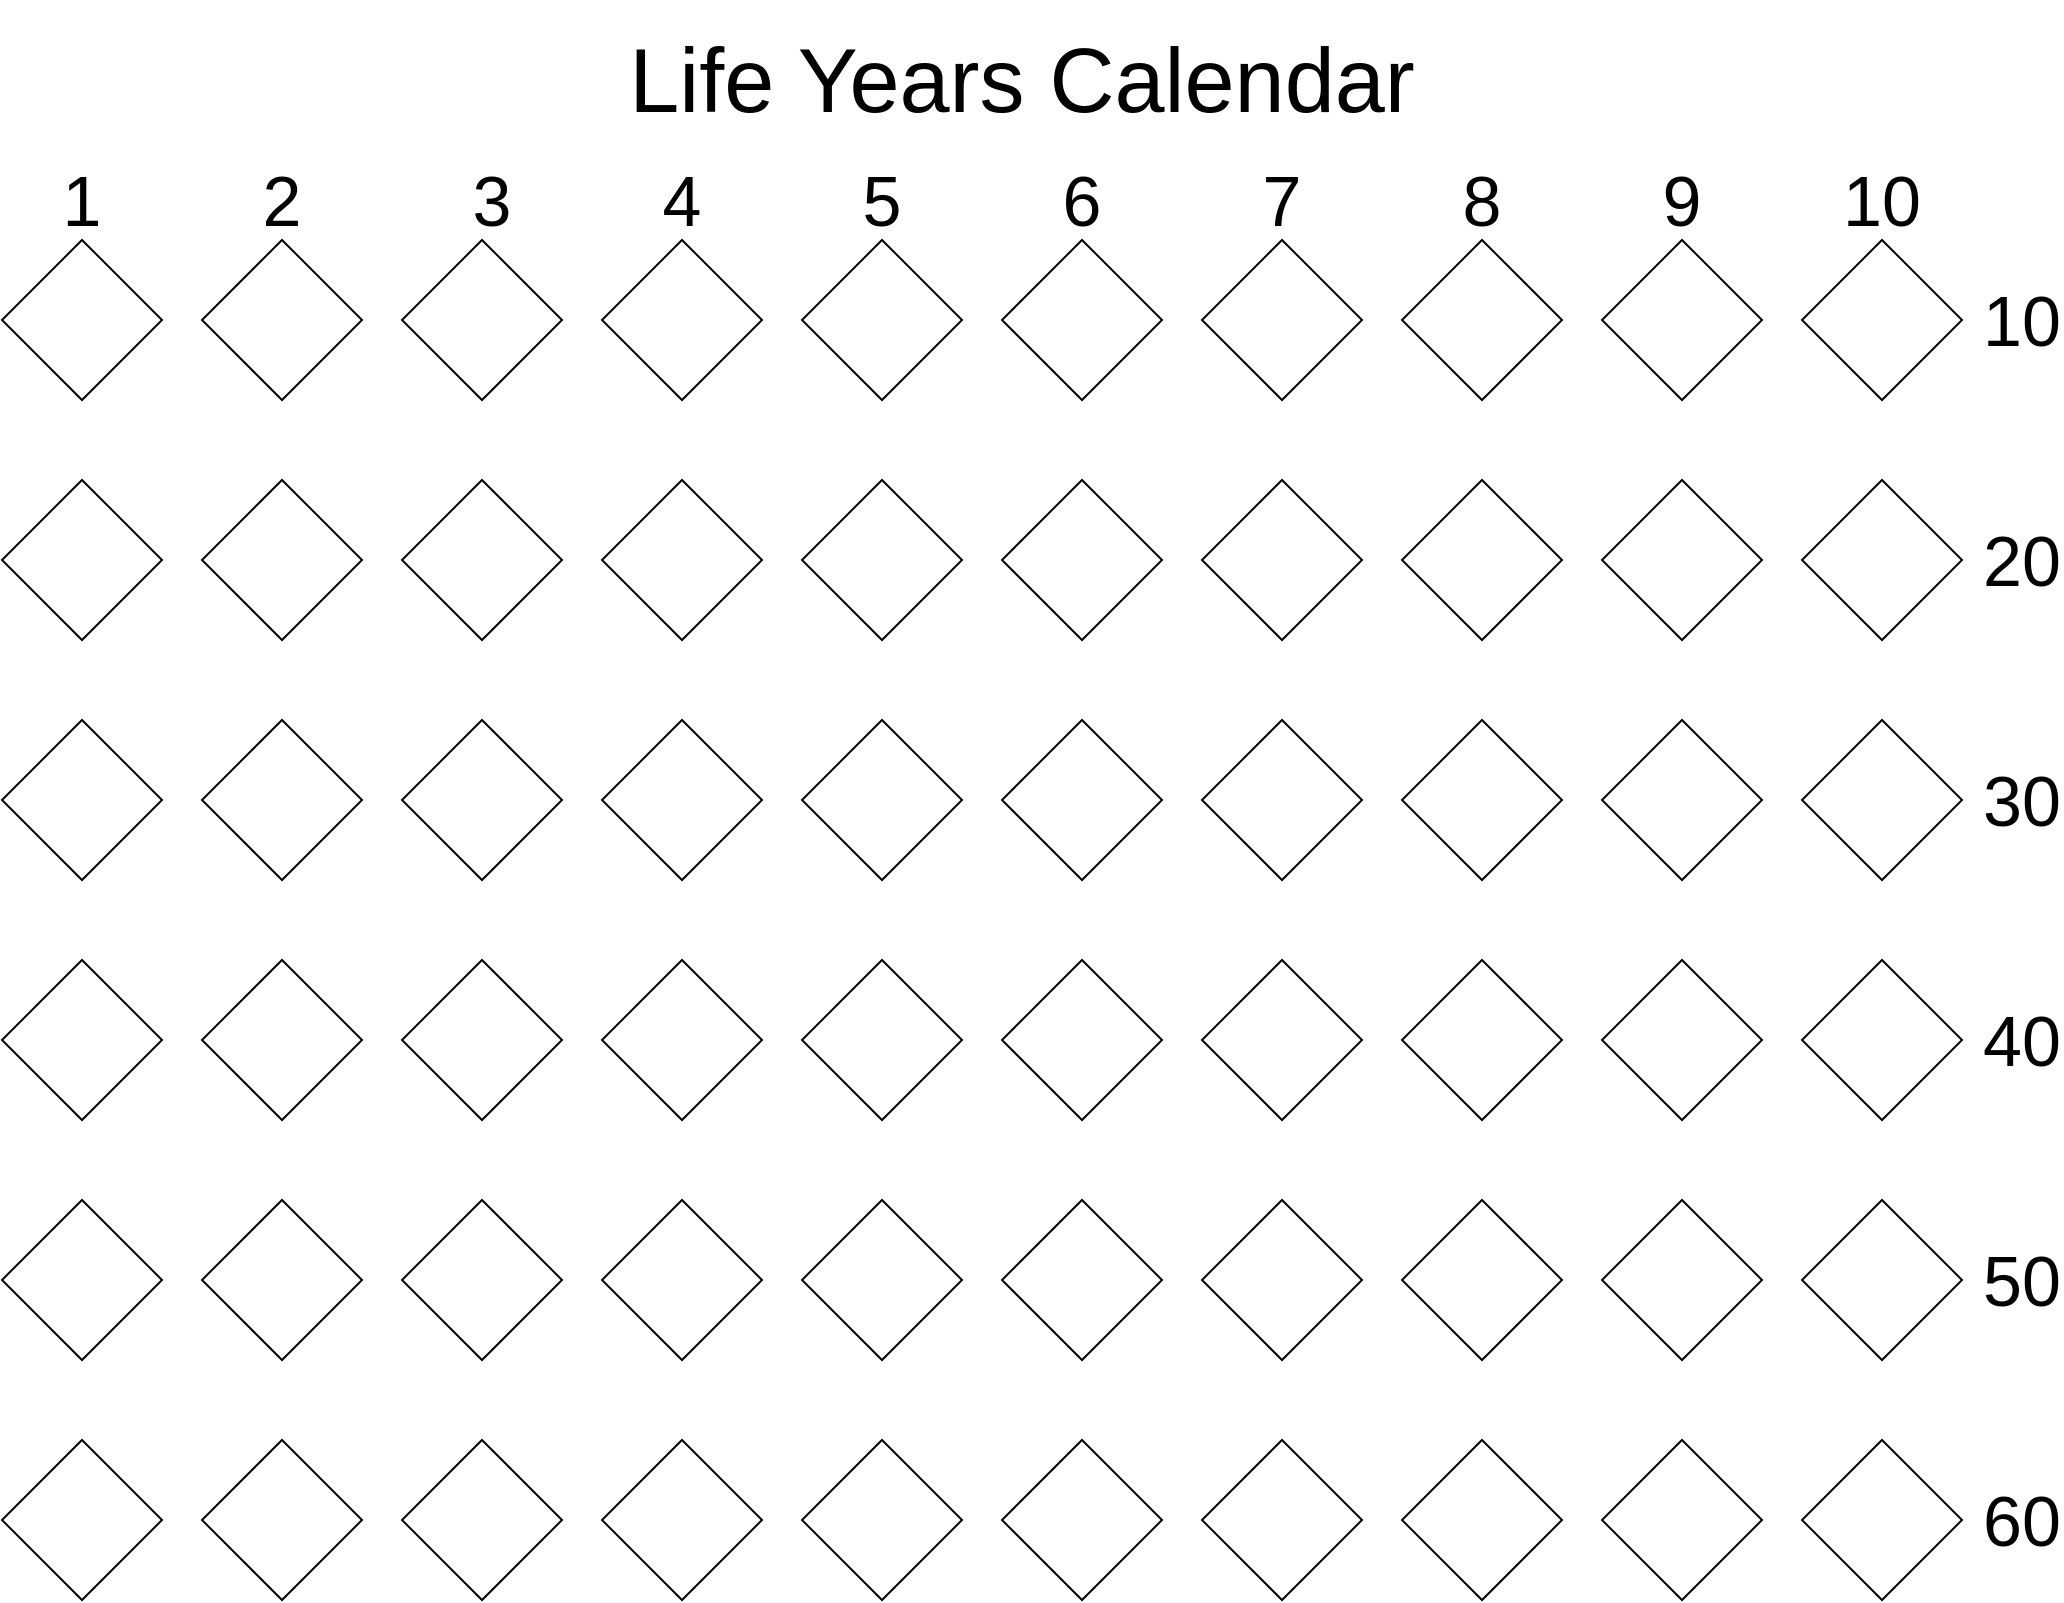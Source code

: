 <mxfile version="11.1.4" type="device"><diagram id="bJi0Ylvhs4_I1Xpw7BdQ" name="Page-1"><mxGraphModel dx="1673" dy="919" grid="1" gridSize="10" guides="1" tooltips="1" connect="1" arrows="1" fold="1" page="1" pageScale="1" pageWidth="1100" pageHeight="850" math="0" shadow="0"><root><mxCell id="0"/><mxCell id="1" parent="0"/><mxCell id="KGDgl3PL5Y7H1MDjwEOx-70" value="&lt;div style=&quot;font-size: 35px&quot; align=&quot;center&quot;&gt;&lt;font style=&quot;font-size: 35px&quot;&gt;1&lt;/font&gt;&lt;/div&gt;" style="text;html=1;strokeColor=none;fillColor=none;align=center;verticalAlign=middle;whiteSpace=wrap;rounded=0;" vertex="1" parent="1"><mxGeometry x="60" y="80" width="40" height="40" as="geometry"/></mxCell><mxCell id="KGDgl3PL5Y7H1MDjwEOx-71" value="&lt;div style=&quot;font-size: 35px&quot;&gt;&lt;font style=&quot;font-size: 35px&quot;&gt;8&lt;/font&gt;&lt;/div&gt;" style="text;html=1;strokeColor=none;fillColor=none;align=center;verticalAlign=middle;whiteSpace=wrap;rounded=0;" vertex="1" parent="1"><mxGeometry x="760" y="80.059" width="40" height="40" as="geometry"/></mxCell><mxCell id="KGDgl3PL5Y7H1MDjwEOx-72" value="&lt;div style=&quot;font-size: 35px&quot;&gt;&lt;font style=&quot;font-size: 35px&quot;&gt;9&lt;/font&gt;&lt;/div&gt;" style="text;html=1;strokeColor=none;fillColor=none;align=center;verticalAlign=middle;whiteSpace=wrap;rounded=0;" vertex="1" parent="1"><mxGeometry x="860" y="80.059" width="40" height="40" as="geometry"/></mxCell><mxCell id="KGDgl3PL5Y7H1MDjwEOx-73" value="&lt;div style=&quot;font-size: 35px&quot;&gt;&lt;font style=&quot;font-size: 35px&quot;&gt;10&lt;/font&gt;&lt;/div&gt;" style="text;html=1;strokeColor=none;fillColor=none;align=center;verticalAlign=middle;whiteSpace=wrap;rounded=0;" vertex="1" parent="1"><mxGeometry x="960" y="80.059" width="40" height="40" as="geometry"/></mxCell><mxCell id="KGDgl3PL5Y7H1MDjwEOx-74" value="&lt;div style=&quot;font-size: 35px&quot;&gt;&lt;font style=&quot;font-size: 35px&quot;&gt;4&lt;/font&gt;&lt;/div&gt;" style="text;html=1;strokeColor=none;fillColor=none;align=center;verticalAlign=middle;whiteSpace=wrap;rounded=0;" vertex="1" parent="1"><mxGeometry x="360" y="80.059" width="40" height="40" as="geometry"/></mxCell><mxCell id="KGDgl3PL5Y7H1MDjwEOx-75" value="&lt;div style=&quot;font-size: 35px&quot;&gt;&lt;font style=&quot;font-size: 35px&quot;&gt;5&lt;/font&gt;&lt;/div&gt;" style="text;html=1;strokeColor=none;fillColor=none;align=center;verticalAlign=middle;whiteSpace=wrap;rounded=0;" vertex="1" parent="1"><mxGeometry x="460" y="80.059" width="40" height="40" as="geometry"/></mxCell><mxCell id="KGDgl3PL5Y7H1MDjwEOx-76" value="&lt;div style=&quot;font-size: 35px&quot;&gt;&lt;font style=&quot;font-size: 35px&quot;&gt;6&lt;/font&gt;&lt;/div&gt;" style="text;html=1;strokeColor=none;fillColor=none;align=center;verticalAlign=middle;whiteSpace=wrap;rounded=0;" vertex="1" parent="1"><mxGeometry x="560" y="80.059" width="40" height="40" as="geometry"/></mxCell><mxCell id="KGDgl3PL5Y7H1MDjwEOx-77" value="&lt;div style=&quot;font-size: 35px&quot;&gt;&lt;font style=&quot;font-size: 35px&quot;&gt;7&lt;/font&gt;&lt;/div&gt;" style="text;html=1;strokeColor=none;fillColor=none;align=center;verticalAlign=middle;whiteSpace=wrap;rounded=0;" vertex="1" parent="1"><mxGeometry x="660" y="80.059" width="40" height="40" as="geometry"/></mxCell><mxCell id="KGDgl3PL5Y7H1MDjwEOx-78" value="&lt;div style=&quot;font-size: 35px&quot;&gt;&lt;font style=&quot;font-size: 35px&quot;&gt;2&lt;/font&gt;&lt;/div&gt;" style="text;html=1;strokeColor=none;fillColor=none;align=center;verticalAlign=middle;whiteSpace=wrap;rounded=0;" vertex="1" parent="1"><mxGeometry x="160" y="80.059" width="40" height="40" as="geometry"/></mxCell><mxCell id="KGDgl3PL5Y7H1MDjwEOx-79" value="&lt;div style=&quot;font-size: 35px&quot;&gt;&lt;font style=&quot;font-size: 35px&quot;&gt;3&lt;/font&gt;&lt;/div&gt;" style="text;html=1;strokeColor=none;fillColor=none;align=center;verticalAlign=middle;whiteSpace=wrap;rounded=0;" vertex="1" parent="1"><mxGeometry x="265" y="80.059" width="40" height="40" as="geometry"/></mxCell><mxCell id="KGDgl3PL5Y7H1MDjwEOx-82" value="&lt;div style=&quot;font-size: 35px&quot;&gt;&lt;font style=&quot;font-size: 35px&quot;&gt;10&lt;/font&gt;&lt;/div&gt;" style="text;html=1;strokeColor=none;fillColor=none;align=center;verticalAlign=middle;whiteSpace=wrap;rounded=0;" vertex="1" parent="1"><mxGeometry x="1030" y="140.059" width="40" height="40" as="geometry"/></mxCell><mxCell id="KGDgl3PL5Y7H1MDjwEOx-83" value="&lt;div style=&quot;font-size: 35px&quot;&gt;&lt;font style=&quot;font-size: 35px&quot;&gt;20&lt;/font&gt;&lt;/div&gt;" style="text;html=1;strokeColor=none;fillColor=none;align=center;verticalAlign=middle;whiteSpace=wrap;rounded=0;" vertex="1" parent="1"><mxGeometry x="1030" y="260.059" width="40" height="40" as="geometry"/></mxCell><mxCell id="KGDgl3PL5Y7H1MDjwEOx-84" value="&lt;div style=&quot;font-size: 35px&quot;&gt;&lt;font style=&quot;font-size: 35px&quot;&gt;30&lt;/font&gt;&lt;/div&gt;" style="text;html=1;strokeColor=none;fillColor=none;align=center;verticalAlign=middle;whiteSpace=wrap;rounded=0;" vertex="1" parent="1"><mxGeometry x="1030" y="380.059" width="40" height="40" as="geometry"/></mxCell><mxCell id="KGDgl3PL5Y7H1MDjwEOx-85" value="&lt;div style=&quot;font-size: 35px&quot;&gt;&lt;font style=&quot;font-size: 35px&quot;&gt;40&lt;/font&gt;&lt;/div&gt;" style="text;html=1;strokeColor=none;fillColor=none;align=center;verticalAlign=middle;whiteSpace=wrap;rounded=0;" vertex="1" parent="1"><mxGeometry x="1030" y="500.059" width="40" height="40" as="geometry"/></mxCell><mxCell id="KGDgl3PL5Y7H1MDjwEOx-86" value="&lt;div style=&quot;font-size: 35px&quot;&gt;&lt;font style=&quot;font-size: 35px&quot;&gt;50&lt;/font&gt;&lt;/div&gt;" style="text;html=1;strokeColor=none;fillColor=none;align=center;verticalAlign=middle;whiteSpace=wrap;rounded=0;" vertex="1" parent="1"><mxGeometry x="1030" y="620.059" width="40" height="40" as="geometry"/></mxCell><mxCell id="KGDgl3PL5Y7H1MDjwEOx-87" value="&lt;div style=&quot;font-size: 35px&quot;&gt;&lt;font style=&quot;font-size: 35px&quot;&gt;60&lt;/font&gt;&lt;/div&gt;" style="text;html=1;strokeColor=none;fillColor=none;align=center;verticalAlign=middle;whiteSpace=wrap;rounded=0;" vertex="1" parent="1"><mxGeometry x="1030" y="740.059" width="40" height="40" as="geometry"/></mxCell><mxCell id="KGDgl3PL5Y7H1MDjwEOx-89" value="&lt;font style=&quot;font-size: 45px&quot;&gt;Life Years Calendar&lt;/font&gt;" style="text;html=1;strokeColor=none;fillColor=none;align=center;verticalAlign=middle;whiteSpace=wrap;rounded=0;" vertex="1" parent="1"><mxGeometry x="350" width="400" height="80" as="geometry"/></mxCell><mxCell id="KGDgl3PL5Y7H1MDjwEOx-91" value="" style="rhombus;whiteSpace=wrap;html=1;" vertex="1" parent="1"><mxGeometry x="40" y="120" width="80" height="80" as="geometry"/></mxCell><mxCell id="KGDgl3PL5Y7H1MDjwEOx-92" value="" style="rhombus;whiteSpace=wrap;html=1;" vertex="1" parent="1"><mxGeometry x="140" y="120" width="80" height="80" as="geometry"/></mxCell><mxCell id="KGDgl3PL5Y7H1MDjwEOx-93" value="" style="rhombus;whiteSpace=wrap;html=1;" vertex="1" parent="1"><mxGeometry x="240" y="120" width="80" height="80" as="geometry"/></mxCell><mxCell id="KGDgl3PL5Y7H1MDjwEOx-94" value="" style="rhombus;whiteSpace=wrap;html=1;" vertex="1" parent="1"><mxGeometry x="340" y="120" width="80" height="80" as="geometry"/></mxCell><mxCell id="KGDgl3PL5Y7H1MDjwEOx-96" value="" style="rhombus;whiteSpace=wrap;html=1;" vertex="1" parent="1"><mxGeometry x="440" y="120" width="80" height="80" as="geometry"/></mxCell><mxCell id="KGDgl3PL5Y7H1MDjwEOx-97" value="" style="rhombus;whiteSpace=wrap;html=1;" vertex="1" parent="1"><mxGeometry x="540" y="120" width="80" height="80" as="geometry"/></mxCell><mxCell id="KGDgl3PL5Y7H1MDjwEOx-98" value="" style="rhombus;whiteSpace=wrap;html=1;" vertex="1" parent="1"><mxGeometry x="640" y="120" width="80" height="80" as="geometry"/></mxCell><mxCell id="KGDgl3PL5Y7H1MDjwEOx-99" value="" style="rhombus;whiteSpace=wrap;html=1;" vertex="1" parent="1"><mxGeometry x="740" y="120" width="80" height="80" as="geometry"/></mxCell><mxCell id="KGDgl3PL5Y7H1MDjwEOx-100" value="" style="rhombus;whiteSpace=wrap;html=1;" vertex="1" parent="1"><mxGeometry x="840" y="120" width="80" height="80" as="geometry"/></mxCell><mxCell id="KGDgl3PL5Y7H1MDjwEOx-101" value="" style="rhombus;whiteSpace=wrap;html=1;" vertex="1" parent="1"><mxGeometry x="940" y="120" width="80" height="80" as="geometry"/></mxCell><mxCell id="KGDgl3PL5Y7H1MDjwEOx-102" value="" style="rhombus;whiteSpace=wrap;html=1;" vertex="1" parent="1"><mxGeometry x="40" y="240" width="80" height="80" as="geometry"/></mxCell><mxCell id="KGDgl3PL5Y7H1MDjwEOx-103" value="" style="rhombus;whiteSpace=wrap;html=1;" vertex="1" parent="1"><mxGeometry x="140" y="240" width="80" height="80" as="geometry"/></mxCell><mxCell id="KGDgl3PL5Y7H1MDjwEOx-104" value="" style="rhombus;whiteSpace=wrap;html=1;" vertex="1" parent="1"><mxGeometry x="240" y="240" width="80" height="80" as="geometry"/></mxCell><mxCell id="KGDgl3PL5Y7H1MDjwEOx-105" value="" style="rhombus;whiteSpace=wrap;html=1;" vertex="1" parent="1"><mxGeometry x="340" y="240" width="80" height="80" as="geometry"/></mxCell><mxCell id="KGDgl3PL5Y7H1MDjwEOx-106" value="" style="rhombus;whiteSpace=wrap;html=1;" vertex="1" parent="1"><mxGeometry x="440" y="240" width="80" height="80" as="geometry"/></mxCell><mxCell id="KGDgl3PL5Y7H1MDjwEOx-107" value="" style="rhombus;whiteSpace=wrap;html=1;" vertex="1" parent="1"><mxGeometry x="540" y="240" width="80" height="80" as="geometry"/></mxCell><mxCell id="KGDgl3PL5Y7H1MDjwEOx-108" value="" style="rhombus;whiteSpace=wrap;html=1;" vertex="1" parent="1"><mxGeometry x="640" y="240" width="80" height="80" as="geometry"/></mxCell><mxCell id="KGDgl3PL5Y7H1MDjwEOx-109" value="" style="rhombus;whiteSpace=wrap;html=1;" vertex="1" parent="1"><mxGeometry x="740" y="240" width="80" height="80" as="geometry"/></mxCell><mxCell id="KGDgl3PL5Y7H1MDjwEOx-110" value="" style="rhombus;whiteSpace=wrap;html=1;" vertex="1" parent="1"><mxGeometry x="840" y="240" width="80" height="80" as="geometry"/></mxCell><mxCell id="KGDgl3PL5Y7H1MDjwEOx-111" value="" style="rhombus;whiteSpace=wrap;html=1;" vertex="1" parent="1"><mxGeometry x="940" y="240" width="80" height="80" as="geometry"/></mxCell><mxCell id="KGDgl3PL5Y7H1MDjwEOx-112" value="" style="rhombus;whiteSpace=wrap;html=1;" vertex="1" parent="1"><mxGeometry x="40" y="360" width="80" height="80" as="geometry"/></mxCell><mxCell id="KGDgl3PL5Y7H1MDjwEOx-113" value="" style="rhombus;whiteSpace=wrap;html=1;" vertex="1" parent="1"><mxGeometry x="140" y="360" width="80" height="80" as="geometry"/></mxCell><mxCell id="KGDgl3PL5Y7H1MDjwEOx-114" value="" style="rhombus;whiteSpace=wrap;html=1;" vertex="1" parent="1"><mxGeometry x="240" y="360" width="80" height="80" as="geometry"/></mxCell><mxCell id="KGDgl3PL5Y7H1MDjwEOx-115" value="" style="rhombus;whiteSpace=wrap;html=1;" vertex="1" parent="1"><mxGeometry x="340" y="360" width="80" height="80" as="geometry"/></mxCell><mxCell id="KGDgl3PL5Y7H1MDjwEOx-116" value="" style="rhombus;whiteSpace=wrap;html=1;" vertex="1" parent="1"><mxGeometry x="440" y="360" width="80" height="80" as="geometry"/></mxCell><mxCell id="KGDgl3PL5Y7H1MDjwEOx-117" value="" style="rhombus;whiteSpace=wrap;html=1;" vertex="1" parent="1"><mxGeometry x="540" y="360" width="80" height="80" as="geometry"/></mxCell><mxCell id="KGDgl3PL5Y7H1MDjwEOx-118" value="" style="rhombus;whiteSpace=wrap;html=1;" vertex="1" parent="1"><mxGeometry x="640" y="360" width="80" height="80" as="geometry"/></mxCell><mxCell id="KGDgl3PL5Y7H1MDjwEOx-119" value="" style="rhombus;whiteSpace=wrap;html=1;" vertex="1" parent="1"><mxGeometry x="740" y="360" width="80" height="80" as="geometry"/></mxCell><mxCell id="KGDgl3PL5Y7H1MDjwEOx-120" value="" style="rhombus;whiteSpace=wrap;html=1;" vertex="1" parent="1"><mxGeometry x="840" y="360" width="80" height="80" as="geometry"/></mxCell><mxCell id="KGDgl3PL5Y7H1MDjwEOx-121" value="" style="rhombus;whiteSpace=wrap;html=1;" vertex="1" parent="1"><mxGeometry x="940" y="360" width="80" height="80" as="geometry"/></mxCell><mxCell id="KGDgl3PL5Y7H1MDjwEOx-122" value="" style="rhombus;whiteSpace=wrap;html=1;" vertex="1" parent="1"><mxGeometry x="40" y="480" width="80" height="80" as="geometry"/></mxCell><mxCell id="KGDgl3PL5Y7H1MDjwEOx-123" value="" style="rhombus;whiteSpace=wrap;html=1;" vertex="1" parent="1"><mxGeometry x="140" y="480" width="80" height="80" as="geometry"/></mxCell><mxCell id="KGDgl3PL5Y7H1MDjwEOx-124" value="" style="rhombus;whiteSpace=wrap;html=1;" vertex="1" parent="1"><mxGeometry x="240" y="480" width="80" height="80" as="geometry"/></mxCell><mxCell id="KGDgl3PL5Y7H1MDjwEOx-125" value="" style="rhombus;whiteSpace=wrap;html=1;" vertex="1" parent="1"><mxGeometry x="340" y="480" width="80" height="80" as="geometry"/></mxCell><mxCell id="KGDgl3PL5Y7H1MDjwEOx-126" value="" style="rhombus;whiteSpace=wrap;html=1;" vertex="1" parent="1"><mxGeometry x="440" y="480" width="80" height="80" as="geometry"/></mxCell><mxCell id="KGDgl3PL5Y7H1MDjwEOx-127" value="" style="rhombus;whiteSpace=wrap;html=1;" vertex="1" parent="1"><mxGeometry x="540" y="480" width="80" height="80" as="geometry"/></mxCell><mxCell id="KGDgl3PL5Y7H1MDjwEOx-128" value="" style="rhombus;whiteSpace=wrap;html=1;" vertex="1" parent="1"><mxGeometry x="640" y="480" width="80" height="80" as="geometry"/></mxCell><mxCell id="KGDgl3PL5Y7H1MDjwEOx-129" value="" style="rhombus;whiteSpace=wrap;html=1;" vertex="1" parent="1"><mxGeometry x="740" y="480" width="80" height="80" as="geometry"/></mxCell><mxCell id="KGDgl3PL5Y7H1MDjwEOx-130" value="" style="rhombus;whiteSpace=wrap;html=1;" vertex="1" parent="1"><mxGeometry x="840" y="480" width="80" height="80" as="geometry"/></mxCell><mxCell id="KGDgl3PL5Y7H1MDjwEOx-131" value="" style="rhombus;whiteSpace=wrap;html=1;" vertex="1" parent="1"><mxGeometry x="940" y="480" width="80" height="80" as="geometry"/></mxCell><mxCell id="KGDgl3PL5Y7H1MDjwEOx-132" value="" style="rhombus;whiteSpace=wrap;html=1;" vertex="1" parent="1"><mxGeometry x="40" y="600" width="80" height="80" as="geometry"/></mxCell><mxCell id="KGDgl3PL5Y7H1MDjwEOx-133" value="" style="rhombus;whiteSpace=wrap;html=1;" vertex="1" parent="1"><mxGeometry x="140" y="600" width="80" height="80" as="geometry"/></mxCell><mxCell id="KGDgl3PL5Y7H1MDjwEOx-134" value="" style="rhombus;whiteSpace=wrap;html=1;" vertex="1" parent="1"><mxGeometry x="240" y="600" width="80" height="80" as="geometry"/></mxCell><mxCell id="KGDgl3PL5Y7H1MDjwEOx-135" value="" style="rhombus;whiteSpace=wrap;html=1;" vertex="1" parent="1"><mxGeometry x="340" y="600" width="80" height="80" as="geometry"/></mxCell><mxCell id="KGDgl3PL5Y7H1MDjwEOx-136" value="" style="rhombus;whiteSpace=wrap;html=1;" vertex="1" parent="1"><mxGeometry x="440" y="600" width="80" height="80" as="geometry"/></mxCell><mxCell id="KGDgl3PL5Y7H1MDjwEOx-137" value="" style="rhombus;whiteSpace=wrap;html=1;" vertex="1" parent="1"><mxGeometry x="540" y="600" width="80" height="80" as="geometry"/></mxCell><mxCell id="KGDgl3PL5Y7H1MDjwEOx-138" value="" style="rhombus;whiteSpace=wrap;html=1;" vertex="1" parent="1"><mxGeometry x="640" y="600" width="80" height="80" as="geometry"/></mxCell><mxCell id="KGDgl3PL5Y7H1MDjwEOx-139" value="" style="rhombus;whiteSpace=wrap;html=1;" vertex="1" parent="1"><mxGeometry x="740" y="600" width="80" height="80" as="geometry"/></mxCell><mxCell id="KGDgl3PL5Y7H1MDjwEOx-140" value="" style="rhombus;whiteSpace=wrap;html=1;" vertex="1" parent="1"><mxGeometry x="840" y="600" width="80" height="80" as="geometry"/></mxCell><mxCell id="KGDgl3PL5Y7H1MDjwEOx-141" value="" style="rhombus;whiteSpace=wrap;html=1;" vertex="1" parent="1"><mxGeometry x="940" y="600" width="80" height="80" as="geometry"/></mxCell><mxCell id="KGDgl3PL5Y7H1MDjwEOx-142" value="" style="rhombus;whiteSpace=wrap;html=1;" vertex="1" parent="1"><mxGeometry x="40" y="720" width="80" height="80" as="geometry"/></mxCell><mxCell id="KGDgl3PL5Y7H1MDjwEOx-143" value="" style="rhombus;whiteSpace=wrap;html=1;" vertex="1" parent="1"><mxGeometry x="140" y="720" width="80" height="80" as="geometry"/></mxCell><mxCell id="KGDgl3PL5Y7H1MDjwEOx-144" value="" style="rhombus;whiteSpace=wrap;html=1;" vertex="1" parent="1"><mxGeometry x="240" y="720" width="80" height="80" as="geometry"/></mxCell><mxCell id="KGDgl3PL5Y7H1MDjwEOx-145" value="" style="rhombus;whiteSpace=wrap;html=1;" vertex="1" parent="1"><mxGeometry x="340" y="720" width="80" height="80" as="geometry"/></mxCell><mxCell id="KGDgl3PL5Y7H1MDjwEOx-146" value="" style="rhombus;whiteSpace=wrap;html=1;" vertex="1" parent="1"><mxGeometry x="440" y="720" width="80" height="80" as="geometry"/></mxCell><mxCell id="KGDgl3PL5Y7H1MDjwEOx-147" value="" style="rhombus;whiteSpace=wrap;html=1;" vertex="1" parent="1"><mxGeometry x="540" y="720" width="80" height="80" as="geometry"/></mxCell><mxCell id="KGDgl3PL5Y7H1MDjwEOx-148" value="" style="rhombus;whiteSpace=wrap;html=1;" vertex="1" parent="1"><mxGeometry x="640" y="720" width="80" height="80" as="geometry"/></mxCell><mxCell id="KGDgl3PL5Y7H1MDjwEOx-149" value="" style="rhombus;whiteSpace=wrap;html=1;" vertex="1" parent="1"><mxGeometry x="740" y="720" width="80" height="80" as="geometry"/></mxCell><mxCell id="KGDgl3PL5Y7H1MDjwEOx-150" value="" style="rhombus;whiteSpace=wrap;html=1;" vertex="1" parent="1"><mxGeometry x="840" y="720" width="80" height="80" as="geometry"/></mxCell><mxCell id="KGDgl3PL5Y7H1MDjwEOx-151" value="" style="rhombus;whiteSpace=wrap;html=1;" vertex="1" parent="1"><mxGeometry x="940" y="720" width="80" height="80" as="geometry"/></mxCell></root></mxGraphModel></diagram></mxfile>